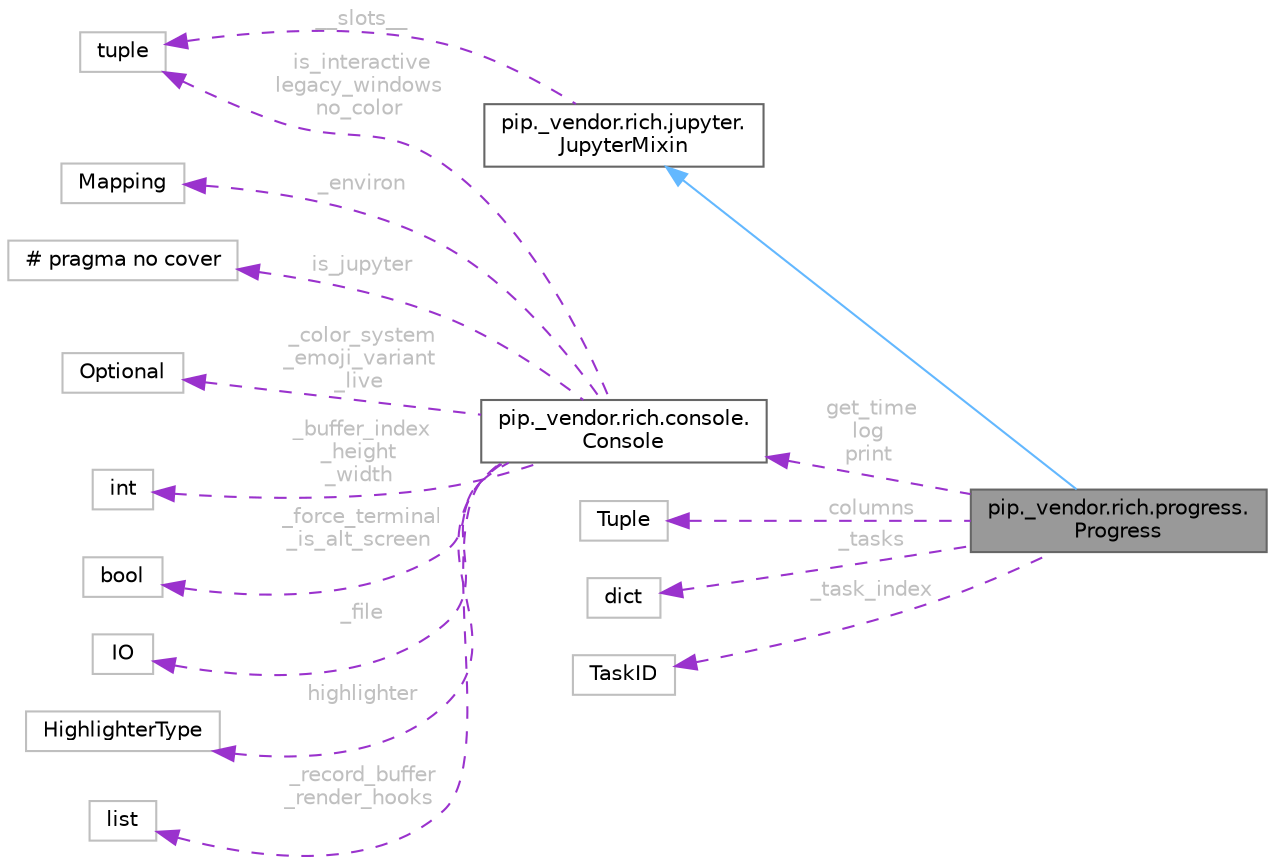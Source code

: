digraph "pip._vendor.rich.progress.Progress"
{
 // LATEX_PDF_SIZE
  bgcolor="transparent";
  edge [fontname=Helvetica,fontsize=10,labelfontname=Helvetica,labelfontsize=10];
  node [fontname=Helvetica,fontsize=10,shape=box,height=0.2,width=0.4];
  rankdir="LR";
  Node1 [id="Node000001",label="pip._vendor.rich.progress.\lProgress",height=0.2,width=0.4,color="gray40", fillcolor="grey60", style="filled", fontcolor="black",tooltip=" "];
  Node2 -> Node1 [id="edge16_Node000001_Node000002",dir="back",color="steelblue1",style="solid",tooltip=" "];
  Node2 [id="Node000002",label="pip._vendor.rich.jupyter.\lJupyterMixin",height=0.2,width=0.4,color="gray40", fillcolor="white", style="filled",URL="$d1/d4e/classpip_1_1__vendor_1_1rich_1_1jupyter_1_1JupyterMixin.html",tooltip=" "];
  Node3 -> Node2 [id="edge17_Node000002_Node000003",dir="back",color="darkorchid3",style="dashed",tooltip=" ",label=" __slots__",fontcolor="grey" ];
  Node3 [id="Node000003",label="tuple",height=0.2,width=0.4,color="grey75", fillcolor="white", style="filled",tooltip=" "];
  Node4 -> Node1 [id="edge18_Node000001_Node000004",dir="back",color="darkorchid3",style="dashed",tooltip=" ",label=" columns",fontcolor="grey" ];
  Node4 [id="Node000004",label="Tuple",height=0.2,width=0.4,color="grey75", fillcolor="white", style="filled",tooltip=" "];
  Node5 -> Node1 [id="edge19_Node000001_Node000005",dir="back",color="darkorchid3",style="dashed",tooltip=" ",label=" _tasks",fontcolor="grey" ];
  Node5 [id="Node000005",label="dict",height=0.2,width=0.4,color="grey75", fillcolor="white", style="filled",tooltip=" "];
  Node6 -> Node1 [id="edge20_Node000001_Node000006",dir="back",color="darkorchid3",style="dashed",tooltip=" ",label=" _task_index",fontcolor="grey" ];
  Node6 [id="Node000006",label="TaskID",height=0.2,width=0.4,color="grey75", fillcolor="white", style="filled",tooltip=" "];
  Node7 -> Node1 [id="edge21_Node000001_Node000007",dir="back",color="darkorchid3",style="dashed",tooltip=" ",label=" get_time\nlog\nprint",fontcolor="grey" ];
  Node7 [id="Node000007",label="pip._vendor.rich.console.\lConsole",height=0.2,width=0.4,color="gray40", fillcolor="white", style="filled",URL="$d9/dd5/classpip_1_1__vendor_1_1rich_1_1console_1_1Console.html",tooltip=" "];
  Node8 -> Node7 [id="edge22_Node000007_Node000008",dir="back",color="darkorchid3",style="dashed",tooltip=" ",label=" _environ",fontcolor="grey" ];
  Node8 [id="Node000008",label="Mapping",height=0.2,width=0.4,color="grey75", fillcolor="white", style="filled",tooltip=" "];
  Node9 -> Node7 [id="edge23_Node000007_Node000009",dir="back",color="darkorchid3",style="dashed",tooltip=" ",label=" is_jupyter",fontcolor="grey" ];
  Node9 [id="Node000009",label="# pragma no cover",height=0.2,width=0.4,color="grey75", fillcolor="white", style="filled",tooltip=" "];
  Node10 -> Node7 [id="edge24_Node000007_Node000010",dir="back",color="darkorchid3",style="dashed",tooltip=" ",label=" _color_system\n_emoji_variant\n_live",fontcolor="grey" ];
  Node10 [id="Node000010",label="Optional",height=0.2,width=0.4,color="grey75", fillcolor="white", style="filled",tooltip=" "];
  Node3 -> Node7 [id="edge25_Node000007_Node000003",dir="back",color="darkorchid3",style="dashed",tooltip=" ",label=" is_interactive\nlegacy_windows\nno_color",fontcolor="grey" ];
  Node11 -> Node7 [id="edge26_Node000007_Node000011",dir="back",color="darkorchid3",style="dashed",tooltip=" ",label=" _buffer_index\n_height\n_width",fontcolor="grey" ];
  Node11 [id="Node000011",label="int",height=0.2,width=0.4,color="grey75", fillcolor="white", style="filled",tooltip=" "];
  Node12 -> Node7 [id="edge27_Node000007_Node000012",dir="back",color="darkorchid3",style="dashed",tooltip=" ",label=" _force_terminal\n_is_alt_screen",fontcolor="grey" ];
  Node12 [id="Node000012",label="bool",height=0.2,width=0.4,color="grey75", fillcolor="white", style="filled",tooltip=" "];
  Node13 -> Node7 [id="edge28_Node000007_Node000013",dir="back",color="darkorchid3",style="dashed",tooltip=" ",label=" _file",fontcolor="grey" ];
  Node13 [id="Node000013",label="IO",height=0.2,width=0.4,color="grey75", fillcolor="white", style="filled",tooltip=" "];
  Node14 -> Node7 [id="edge29_Node000007_Node000014",dir="back",color="darkorchid3",style="dashed",tooltip=" ",label=" highlighter",fontcolor="grey" ];
  Node14 [id="Node000014",label="HighlighterType",height=0.2,width=0.4,color="grey75", fillcolor="white", style="filled",tooltip=" "];
  Node15 -> Node7 [id="edge30_Node000007_Node000015",dir="back",color="darkorchid3",style="dashed",tooltip=" ",label=" _record_buffer\n_render_hooks",fontcolor="grey" ];
  Node15 [id="Node000015",label="list",height=0.2,width=0.4,color="grey75", fillcolor="white", style="filled",tooltip=" "];
}
